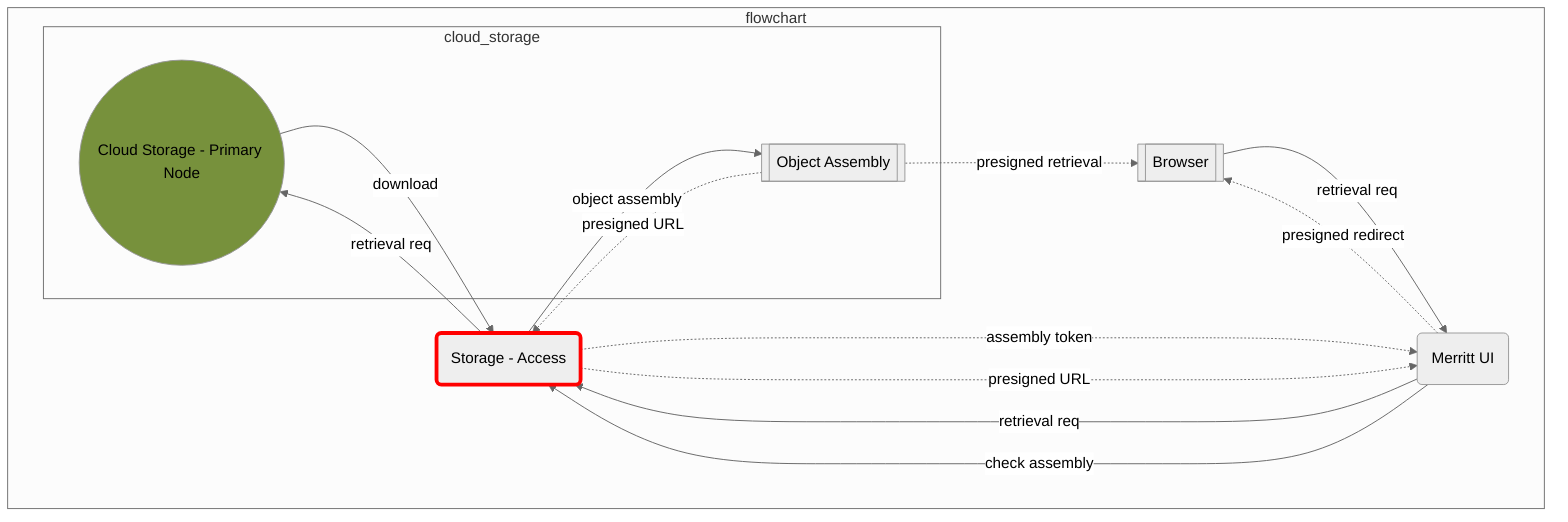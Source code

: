 %%{init: {'theme': 'neutral'}}%%
graph TD
  UI("Merritt UI")
  ST(Storage - Access)
  BROWSER[[Browser]]

  subgraph flowchart
 
    subgraph cloud_storage
      CLOUD(("Cloud Storage - Primary Node"))
      ASSM[[Object Assembly]]
    end

    BROWSER --> |retrieval req| UI
    UI -.-> |presigned redirect| BROWSER
    UI --> |retrieval req| ST
    UI --> |check assembly| ST
    ST --> |retrieval req| CLOUD
    ST --> |object assembly| ASSM
    CLOUD --> |download| ST
    ASSM -.-> |presigned URL| ST
    ST -.-> |assembly token| UI
    ST -.-> |presigned URL| UI
    ASSM -.-> |presigned retrieval| BROWSER
  end
  style CLOUD fill:#77913C
  style ST stroke:red,stroke-width:4px